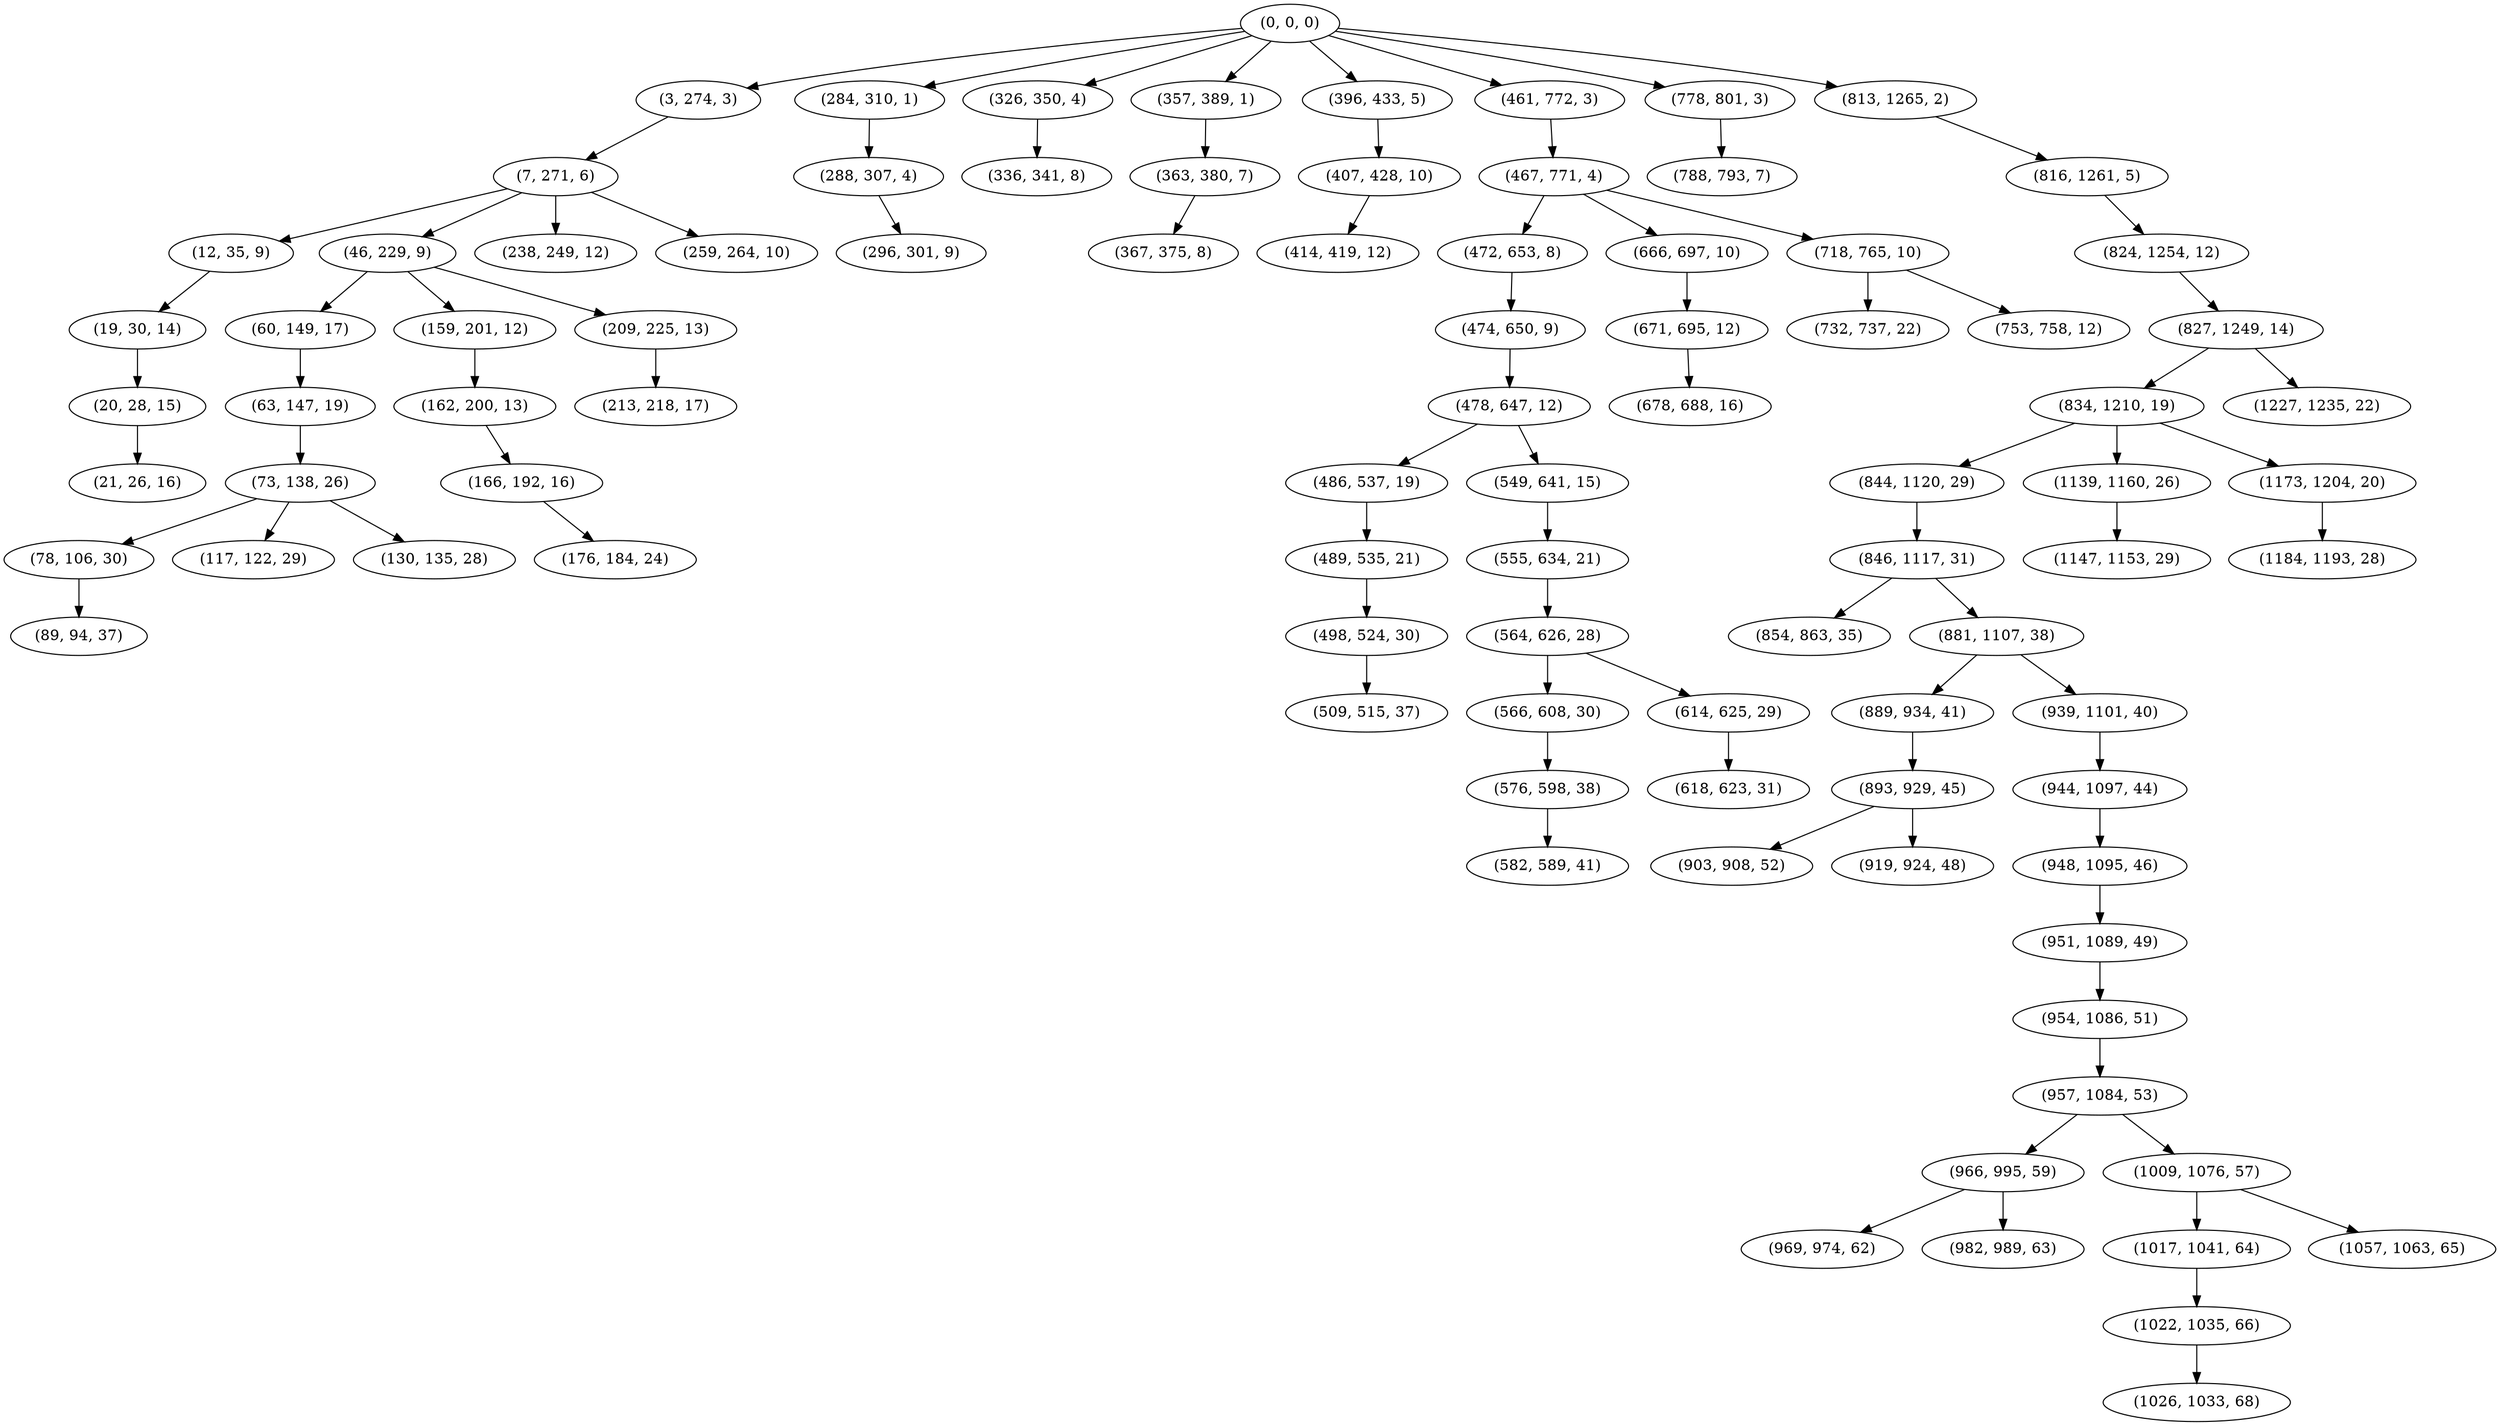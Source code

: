 digraph tree {
    "(0, 0, 0)";
    "(3, 274, 3)";
    "(7, 271, 6)";
    "(12, 35, 9)";
    "(19, 30, 14)";
    "(20, 28, 15)";
    "(21, 26, 16)";
    "(46, 229, 9)";
    "(60, 149, 17)";
    "(63, 147, 19)";
    "(73, 138, 26)";
    "(78, 106, 30)";
    "(89, 94, 37)";
    "(117, 122, 29)";
    "(130, 135, 28)";
    "(159, 201, 12)";
    "(162, 200, 13)";
    "(166, 192, 16)";
    "(176, 184, 24)";
    "(209, 225, 13)";
    "(213, 218, 17)";
    "(238, 249, 12)";
    "(259, 264, 10)";
    "(284, 310, 1)";
    "(288, 307, 4)";
    "(296, 301, 9)";
    "(326, 350, 4)";
    "(336, 341, 8)";
    "(357, 389, 1)";
    "(363, 380, 7)";
    "(367, 375, 8)";
    "(396, 433, 5)";
    "(407, 428, 10)";
    "(414, 419, 12)";
    "(461, 772, 3)";
    "(467, 771, 4)";
    "(472, 653, 8)";
    "(474, 650, 9)";
    "(478, 647, 12)";
    "(486, 537, 19)";
    "(489, 535, 21)";
    "(498, 524, 30)";
    "(509, 515, 37)";
    "(549, 641, 15)";
    "(555, 634, 21)";
    "(564, 626, 28)";
    "(566, 608, 30)";
    "(576, 598, 38)";
    "(582, 589, 41)";
    "(614, 625, 29)";
    "(618, 623, 31)";
    "(666, 697, 10)";
    "(671, 695, 12)";
    "(678, 688, 16)";
    "(718, 765, 10)";
    "(732, 737, 22)";
    "(753, 758, 12)";
    "(778, 801, 3)";
    "(788, 793, 7)";
    "(813, 1265, 2)";
    "(816, 1261, 5)";
    "(824, 1254, 12)";
    "(827, 1249, 14)";
    "(834, 1210, 19)";
    "(844, 1120, 29)";
    "(846, 1117, 31)";
    "(854, 863, 35)";
    "(881, 1107, 38)";
    "(889, 934, 41)";
    "(893, 929, 45)";
    "(903, 908, 52)";
    "(919, 924, 48)";
    "(939, 1101, 40)";
    "(944, 1097, 44)";
    "(948, 1095, 46)";
    "(951, 1089, 49)";
    "(954, 1086, 51)";
    "(957, 1084, 53)";
    "(966, 995, 59)";
    "(969, 974, 62)";
    "(982, 989, 63)";
    "(1009, 1076, 57)";
    "(1017, 1041, 64)";
    "(1022, 1035, 66)";
    "(1026, 1033, 68)";
    "(1057, 1063, 65)";
    "(1139, 1160, 26)";
    "(1147, 1153, 29)";
    "(1173, 1204, 20)";
    "(1184, 1193, 28)";
    "(1227, 1235, 22)";
    "(0, 0, 0)" -> "(3, 274, 3)";
    "(0, 0, 0)" -> "(284, 310, 1)";
    "(0, 0, 0)" -> "(326, 350, 4)";
    "(0, 0, 0)" -> "(357, 389, 1)";
    "(0, 0, 0)" -> "(396, 433, 5)";
    "(0, 0, 0)" -> "(461, 772, 3)";
    "(0, 0, 0)" -> "(778, 801, 3)";
    "(0, 0, 0)" -> "(813, 1265, 2)";
    "(3, 274, 3)" -> "(7, 271, 6)";
    "(7, 271, 6)" -> "(12, 35, 9)";
    "(7, 271, 6)" -> "(46, 229, 9)";
    "(7, 271, 6)" -> "(238, 249, 12)";
    "(7, 271, 6)" -> "(259, 264, 10)";
    "(12, 35, 9)" -> "(19, 30, 14)";
    "(19, 30, 14)" -> "(20, 28, 15)";
    "(20, 28, 15)" -> "(21, 26, 16)";
    "(46, 229, 9)" -> "(60, 149, 17)";
    "(46, 229, 9)" -> "(159, 201, 12)";
    "(46, 229, 9)" -> "(209, 225, 13)";
    "(60, 149, 17)" -> "(63, 147, 19)";
    "(63, 147, 19)" -> "(73, 138, 26)";
    "(73, 138, 26)" -> "(78, 106, 30)";
    "(73, 138, 26)" -> "(117, 122, 29)";
    "(73, 138, 26)" -> "(130, 135, 28)";
    "(78, 106, 30)" -> "(89, 94, 37)";
    "(159, 201, 12)" -> "(162, 200, 13)";
    "(162, 200, 13)" -> "(166, 192, 16)";
    "(166, 192, 16)" -> "(176, 184, 24)";
    "(209, 225, 13)" -> "(213, 218, 17)";
    "(284, 310, 1)" -> "(288, 307, 4)";
    "(288, 307, 4)" -> "(296, 301, 9)";
    "(326, 350, 4)" -> "(336, 341, 8)";
    "(357, 389, 1)" -> "(363, 380, 7)";
    "(363, 380, 7)" -> "(367, 375, 8)";
    "(396, 433, 5)" -> "(407, 428, 10)";
    "(407, 428, 10)" -> "(414, 419, 12)";
    "(461, 772, 3)" -> "(467, 771, 4)";
    "(467, 771, 4)" -> "(472, 653, 8)";
    "(467, 771, 4)" -> "(666, 697, 10)";
    "(467, 771, 4)" -> "(718, 765, 10)";
    "(472, 653, 8)" -> "(474, 650, 9)";
    "(474, 650, 9)" -> "(478, 647, 12)";
    "(478, 647, 12)" -> "(486, 537, 19)";
    "(478, 647, 12)" -> "(549, 641, 15)";
    "(486, 537, 19)" -> "(489, 535, 21)";
    "(489, 535, 21)" -> "(498, 524, 30)";
    "(498, 524, 30)" -> "(509, 515, 37)";
    "(549, 641, 15)" -> "(555, 634, 21)";
    "(555, 634, 21)" -> "(564, 626, 28)";
    "(564, 626, 28)" -> "(566, 608, 30)";
    "(564, 626, 28)" -> "(614, 625, 29)";
    "(566, 608, 30)" -> "(576, 598, 38)";
    "(576, 598, 38)" -> "(582, 589, 41)";
    "(614, 625, 29)" -> "(618, 623, 31)";
    "(666, 697, 10)" -> "(671, 695, 12)";
    "(671, 695, 12)" -> "(678, 688, 16)";
    "(718, 765, 10)" -> "(732, 737, 22)";
    "(718, 765, 10)" -> "(753, 758, 12)";
    "(778, 801, 3)" -> "(788, 793, 7)";
    "(813, 1265, 2)" -> "(816, 1261, 5)";
    "(816, 1261, 5)" -> "(824, 1254, 12)";
    "(824, 1254, 12)" -> "(827, 1249, 14)";
    "(827, 1249, 14)" -> "(834, 1210, 19)";
    "(827, 1249, 14)" -> "(1227, 1235, 22)";
    "(834, 1210, 19)" -> "(844, 1120, 29)";
    "(834, 1210, 19)" -> "(1139, 1160, 26)";
    "(834, 1210, 19)" -> "(1173, 1204, 20)";
    "(844, 1120, 29)" -> "(846, 1117, 31)";
    "(846, 1117, 31)" -> "(854, 863, 35)";
    "(846, 1117, 31)" -> "(881, 1107, 38)";
    "(881, 1107, 38)" -> "(889, 934, 41)";
    "(881, 1107, 38)" -> "(939, 1101, 40)";
    "(889, 934, 41)" -> "(893, 929, 45)";
    "(893, 929, 45)" -> "(903, 908, 52)";
    "(893, 929, 45)" -> "(919, 924, 48)";
    "(939, 1101, 40)" -> "(944, 1097, 44)";
    "(944, 1097, 44)" -> "(948, 1095, 46)";
    "(948, 1095, 46)" -> "(951, 1089, 49)";
    "(951, 1089, 49)" -> "(954, 1086, 51)";
    "(954, 1086, 51)" -> "(957, 1084, 53)";
    "(957, 1084, 53)" -> "(966, 995, 59)";
    "(957, 1084, 53)" -> "(1009, 1076, 57)";
    "(966, 995, 59)" -> "(969, 974, 62)";
    "(966, 995, 59)" -> "(982, 989, 63)";
    "(1009, 1076, 57)" -> "(1017, 1041, 64)";
    "(1009, 1076, 57)" -> "(1057, 1063, 65)";
    "(1017, 1041, 64)" -> "(1022, 1035, 66)";
    "(1022, 1035, 66)" -> "(1026, 1033, 68)";
    "(1139, 1160, 26)" -> "(1147, 1153, 29)";
    "(1173, 1204, 20)" -> "(1184, 1193, 28)";
}
